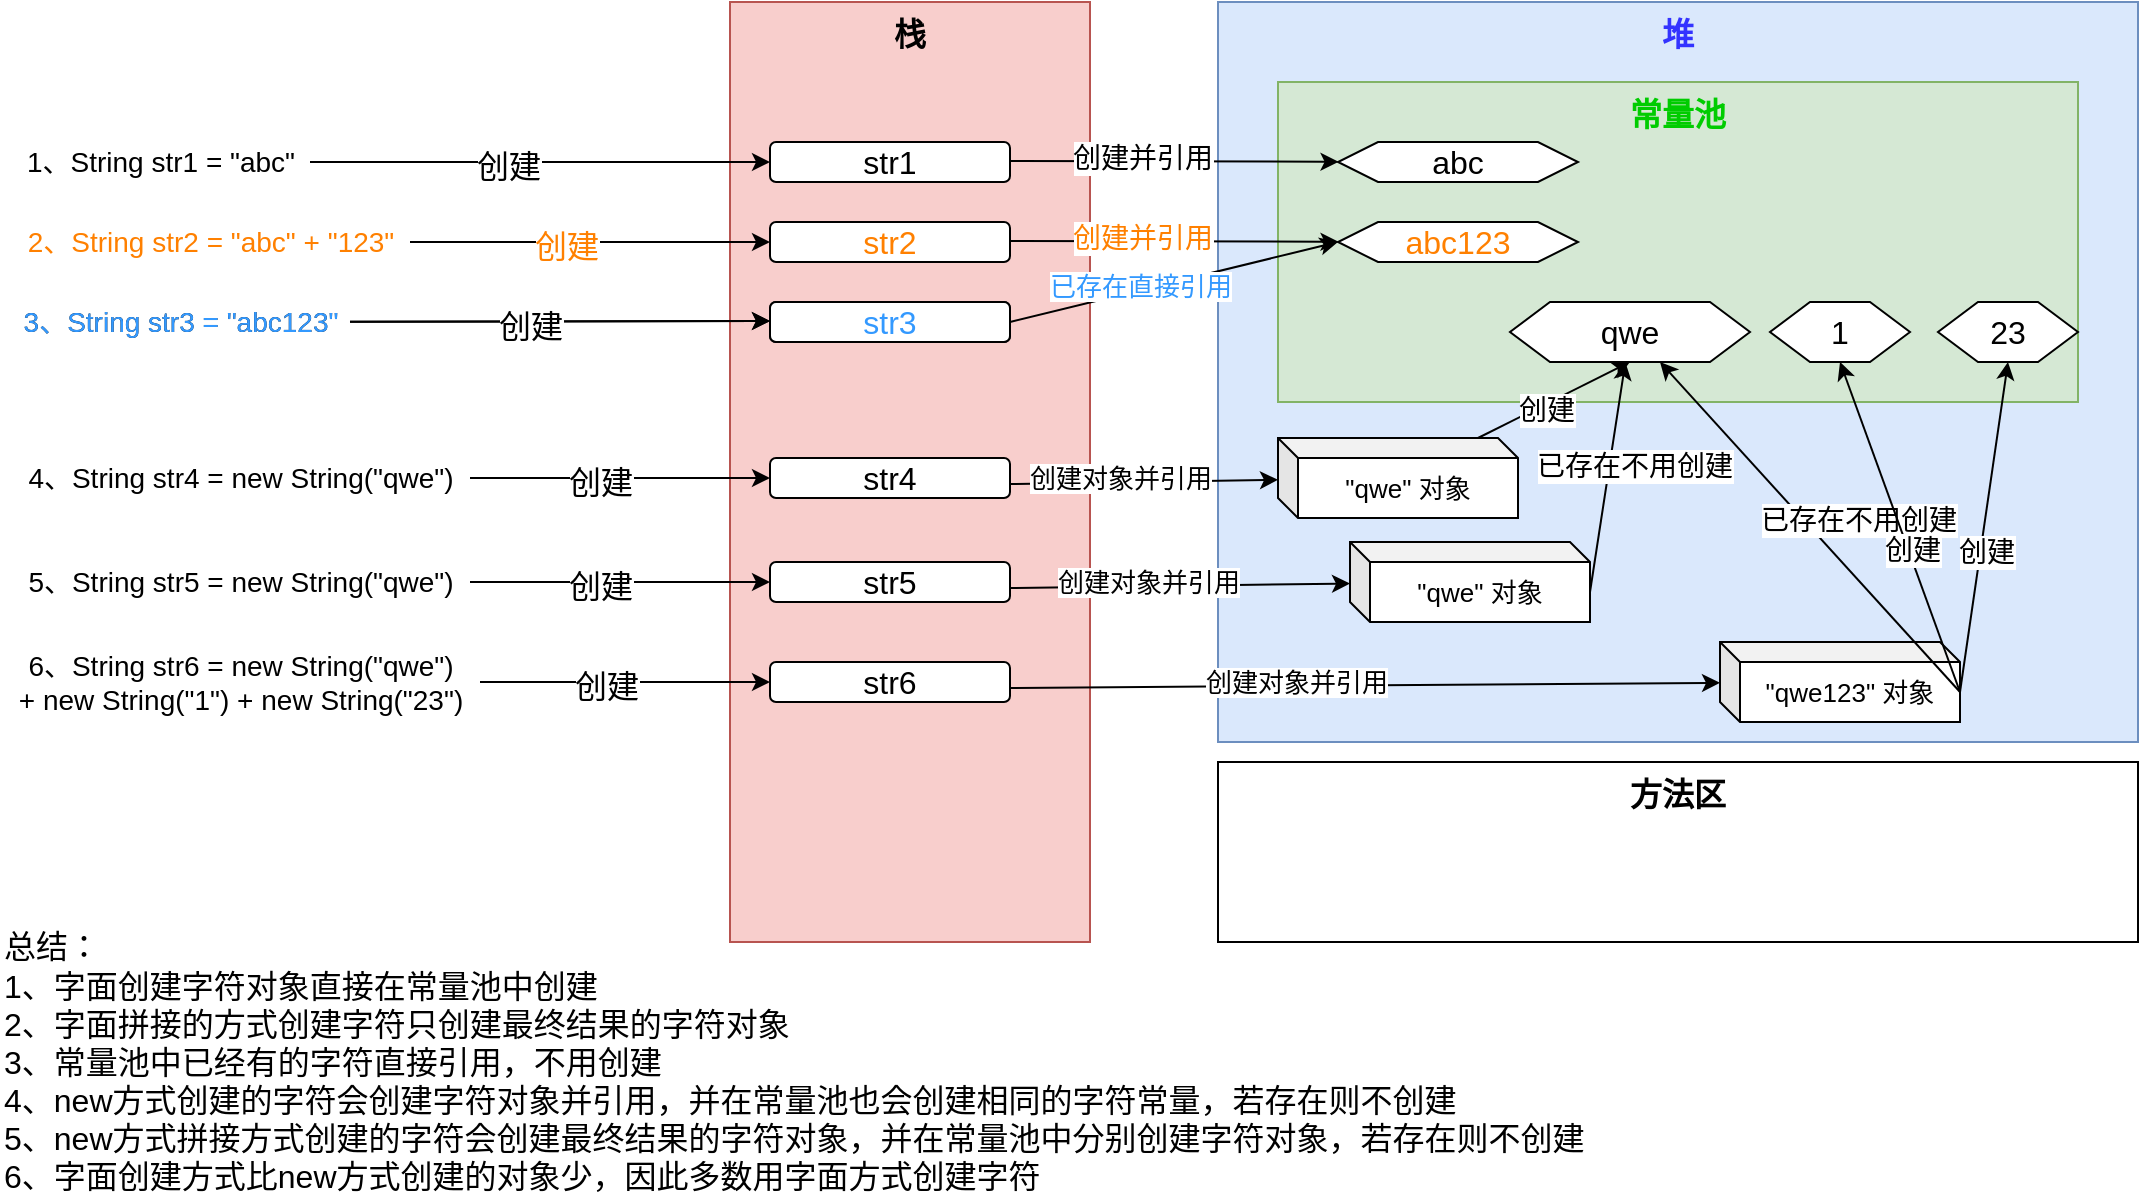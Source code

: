 <mxfile version="13.6.1" type="github">
  <diagram id="ncnsrwpVO72hItX7OUJh" name="Page-1">
    <mxGraphModel dx="2249" dy="762" grid="1" gridSize="10" guides="1" tooltips="1" connect="1" arrows="1" fold="1" page="1" pageScale="1" pageWidth="827" pageHeight="1169" math="0" shadow="0">
      <root>
        <mxCell id="0" />
        <mxCell id="1" parent="0" />
        <mxCell id="b4XtInaoXHlMPT_Rdzl1-1" value="栈" style="rounded=0;whiteSpace=wrap;html=1;align=center;verticalAlign=top;fontSize=16;fontStyle=1;fillColor=#f8cecc;strokeColor=#b85450;" vertex="1" parent="1">
          <mxGeometry x="90" y="190" width="180" height="470" as="geometry" />
        </mxCell>
        <mxCell id="b4XtInaoXHlMPT_Rdzl1-2" value="&lt;font color=&quot;#3333ff&quot;&gt;堆&lt;/font&gt;" style="rounded=0;whiteSpace=wrap;html=1;align=center;verticalAlign=top;fontSize=16;fontStyle=1;fillColor=#dae8fc;strokeColor=#6c8ebf;" vertex="1" parent="1">
          <mxGeometry x="334" y="190" width="460" height="370" as="geometry" />
        </mxCell>
        <mxCell id="b4XtInaoXHlMPT_Rdzl1-3" value="&lt;font color=&quot;#000000&quot;&gt;1、String str1 = &quot;abc&quot;&lt;/font&gt;" style="text;html=1;align=center;verticalAlign=middle;resizable=0;points=[];autosize=1;fontSize=14;fontColor=#FF3333;" vertex="1" parent="1">
          <mxGeometry x="-270" y="260" width="150" height="20" as="geometry" />
        </mxCell>
        <mxCell id="b4XtInaoXHlMPT_Rdzl1-4" value="方法区" style="rounded=0;whiteSpace=wrap;html=1;align=center;verticalAlign=top;fontSize=16;fontStyle=1" vertex="1" parent="1">
          <mxGeometry x="334" y="570" width="460" height="90" as="geometry" />
        </mxCell>
        <mxCell id="b4XtInaoXHlMPT_Rdzl1-5" value="&lt;font color=&quot;#00cc00&quot;&gt;常量池&lt;/font&gt;" style="rounded=0;whiteSpace=wrap;html=1;align=center;verticalAlign=top;fontSize=16;fontStyle=1;fillColor=#d5e8d4;strokeColor=#82b366;" vertex="1" parent="1">
          <mxGeometry x="364" y="230" width="400" height="160" as="geometry" />
        </mxCell>
        <mxCell id="b4XtInaoXHlMPT_Rdzl1-6" value="" style="endArrow=classic;html=1;fontSize=16;" edge="1" parent="1" source="b4XtInaoXHlMPT_Rdzl1-3" target="b4XtInaoXHlMPT_Rdzl1-9">
          <mxGeometry width="50" height="50" relative="1" as="geometry">
            <mxPoint x="410" y="170" as="sourcePoint" />
            <mxPoint x="460" y="120" as="targetPoint" />
          </mxGeometry>
        </mxCell>
        <mxCell id="b4XtInaoXHlMPT_Rdzl1-11" value="创建" style="edgeLabel;html=1;align=center;verticalAlign=middle;resizable=0;points=[];fontSize=16;" vertex="1" connectable="0" parent="b4XtInaoXHlMPT_Rdzl1-6">
          <mxGeometry x="-0.141" y="-2" relative="1" as="geometry">
            <mxPoint as="offset" />
          </mxGeometry>
        </mxCell>
        <mxCell id="b4XtInaoXHlMPT_Rdzl1-9" value="str1" style="rounded=1;whiteSpace=wrap;html=1;fontSize=16;align=center;" vertex="1" parent="1">
          <mxGeometry x="110" y="260" width="120" height="20" as="geometry" />
        </mxCell>
        <mxCell id="b4XtInaoXHlMPT_Rdzl1-12" value="&lt;font&gt;2、String str2 = &quot;abc&quot; + &quot;123&quot;&lt;/font&gt;" style="text;html=1;align=center;verticalAlign=middle;resizable=0;points=[];autosize=1;fontSize=14;fontColor=#FF8000;" vertex="1" parent="1">
          <mxGeometry x="-270" y="300" width="200" height="20" as="geometry" />
        </mxCell>
        <mxCell id="b4XtInaoXHlMPT_Rdzl1-14" value="str2" style="rounded=1;whiteSpace=wrap;html=1;fontSize=16;align=center;fontColor=#FF8000;" vertex="1" parent="1">
          <mxGeometry x="110" y="300" width="120" height="20" as="geometry" />
        </mxCell>
        <mxCell id="b4XtInaoXHlMPT_Rdzl1-17" value="abc" style="shape=hexagon;perimeter=hexagonPerimeter2;whiteSpace=wrap;html=1;fixedSize=1;fontSize=16;fontColor=#000000;align=center;" vertex="1" parent="1">
          <mxGeometry x="394" y="260" width="120" height="20" as="geometry" />
        </mxCell>
        <mxCell id="b4XtInaoXHlMPT_Rdzl1-18" value="abc123" style="shape=hexagon;perimeter=hexagonPerimeter2;whiteSpace=wrap;html=1;fixedSize=1;fontSize=16;align=center;fontColor=#FF8000;" vertex="1" parent="1">
          <mxGeometry x="394" y="300" width="120" height="20" as="geometry" />
        </mxCell>
        <mxCell id="b4XtInaoXHlMPT_Rdzl1-19" value="" style="endArrow=classic;html=1;fontSize=16;entryX=0;entryY=0.5;entryDx=0;entryDy=0;fontColor=#FF8000;" edge="1" parent="1" source="b4XtInaoXHlMPT_Rdzl1-12" target="b4XtInaoXHlMPT_Rdzl1-14">
          <mxGeometry width="50" height="50" relative="1" as="geometry">
            <mxPoint x="-80" y="350" as="sourcePoint" />
            <mxPoint x="90" y="350" as="targetPoint" />
          </mxGeometry>
        </mxCell>
        <mxCell id="b4XtInaoXHlMPT_Rdzl1-20" value="创建" style="edgeLabel;html=1;align=center;verticalAlign=middle;resizable=0;points=[];fontSize=16;fontColor=#FF8000;" vertex="1" connectable="0" parent="b4XtInaoXHlMPT_Rdzl1-19">
          <mxGeometry x="-0.141" y="-2" relative="1" as="geometry">
            <mxPoint as="offset" />
          </mxGeometry>
        </mxCell>
        <mxCell id="b4XtInaoXHlMPT_Rdzl1-23" value="&lt;font color=&quot;#000000&quot;&gt;4、String str4 = new String(&quot;qwe&quot;)&lt;/font&gt;" style="text;html=1;align=center;verticalAlign=middle;resizable=0;points=[];autosize=1;fontSize=14;fontColor=#FF3333;" vertex="1" parent="1">
          <mxGeometry x="-270" y="418" width="230" height="20" as="geometry" />
        </mxCell>
        <mxCell id="b4XtInaoXHlMPT_Rdzl1-24" value="str3" style="rounded=1;whiteSpace=wrap;html=1;fontSize=16;align=center;" vertex="1" parent="1">
          <mxGeometry x="110" y="340" width="120" height="20" as="geometry" />
        </mxCell>
        <mxCell id="b4XtInaoXHlMPT_Rdzl1-25" value="qwe" style="shape=hexagon;perimeter=hexagonPerimeter2;whiteSpace=wrap;html=1;fixedSize=1;fontSize=16;fontColor=#000000;align=center;" vertex="1" parent="1">
          <mxGeometry x="480" y="340" width="120" height="30" as="geometry" />
        </mxCell>
        <mxCell id="b4XtInaoXHlMPT_Rdzl1-27" value="&lt;font color=&quot;#000000&quot;&gt;3、String str3 = &quot;abc123&quot;&lt;/font&gt;" style="text;html=1;align=center;verticalAlign=middle;resizable=0;points=[];autosize=1;fontSize=14;fontColor=#FF3333;" vertex="1" parent="1">
          <mxGeometry x="-270" y="340" width="170" height="20" as="geometry" />
        </mxCell>
        <mxCell id="b4XtInaoXHlMPT_Rdzl1-28" value="" style="endArrow=classic;html=1;fontSize=16;entryX=0;entryY=0.5;entryDx=0;entryDy=0;" edge="1" parent="1" source="b4XtInaoXHlMPT_Rdzl1-27">
          <mxGeometry width="50" height="50" relative="1" as="geometry">
            <mxPoint x="-65" y="349.5" as="sourcePoint" />
            <mxPoint x="110" y="349.5" as="targetPoint" />
          </mxGeometry>
        </mxCell>
        <mxCell id="b4XtInaoXHlMPT_Rdzl1-29" value="创建" style="edgeLabel;html=1;align=center;verticalAlign=middle;resizable=0;points=[];fontSize=16;" vertex="1" connectable="0" parent="b4XtInaoXHlMPT_Rdzl1-28">
          <mxGeometry x="-0.141" y="-2" relative="1" as="geometry">
            <mxPoint as="offset" />
          </mxGeometry>
        </mxCell>
        <mxCell id="b4XtInaoXHlMPT_Rdzl1-30" value="" style="endArrow=classic;html=1;fontSize=16;entryX=0;entryY=0.5;entryDx=0;entryDy=0;exitX=1;exitY=0.5;exitDx=0;exitDy=0;fontColor=#3399FF;" edge="1" parent="1" source="b4XtInaoXHlMPT_Rdzl1-24" target="b4XtInaoXHlMPT_Rdzl1-18">
          <mxGeometry width="50" height="50" relative="1" as="geometry">
            <mxPoint x="240" y="319.5" as="sourcePoint" />
            <mxPoint x="370" y="320" as="targetPoint" />
          </mxGeometry>
        </mxCell>
        <mxCell id="b4XtInaoXHlMPT_Rdzl1-31" value="已存在直接引用" style="edgeLabel;html=1;align=center;verticalAlign=middle;resizable=0;points=[];fontSize=13;fontColor=#3399FF;" vertex="1" connectable="0" parent="b4XtInaoXHlMPT_Rdzl1-30">
          <mxGeometry x="-0.2" y="2" relative="1" as="geometry">
            <mxPoint as="offset" />
          </mxGeometry>
        </mxCell>
        <mxCell id="b4XtInaoXHlMPT_Rdzl1-33" value="" style="endArrow=classic;html=1;fontSize=16;fontColor=#FF3333;" edge="1" parent="1" target="b4XtInaoXHlMPT_Rdzl1-17">
          <mxGeometry width="50" height="50" relative="1" as="geometry">
            <mxPoint x="230" y="269.5" as="sourcePoint" />
            <mxPoint x="360" y="270" as="targetPoint" />
          </mxGeometry>
        </mxCell>
        <mxCell id="b4XtInaoXHlMPT_Rdzl1-34" value="创建并引用" style="edgeLabel;html=1;align=center;verticalAlign=middle;resizable=0;points=[];fontSize=14;fontColor=#000000;" vertex="1" connectable="0" parent="b4XtInaoXHlMPT_Rdzl1-33">
          <mxGeometry x="-0.2" y="2" relative="1" as="geometry">
            <mxPoint as="offset" />
          </mxGeometry>
        </mxCell>
        <mxCell id="b4XtInaoXHlMPT_Rdzl1-35" value="" style="endArrow=classic;html=1;fontSize=16;fontColor=#FF8000;" edge="1" parent="1" target="b4XtInaoXHlMPT_Rdzl1-18">
          <mxGeometry width="50" height="50" relative="1" as="geometry">
            <mxPoint x="230" y="309.5" as="sourcePoint" />
            <mxPoint x="360" y="310" as="targetPoint" />
          </mxGeometry>
        </mxCell>
        <mxCell id="b4XtInaoXHlMPT_Rdzl1-36" value="创建并引用" style="edgeLabel;html=1;align=center;verticalAlign=middle;resizable=0;points=[];fontSize=14;fontColor=#FF8000;" vertex="1" connectable="0" parent="b4XtInaoXHlMPT_Rdzl1-35">
          <mxGeometry x="-0.2" y="2" relative="1" as="geometry">
            <mxPoint as="offset" />
          </mxGeometry>
        </mxCell>
        <mxCell id="b4XtInaoXHlMPT_Rdzl1-37" value="str4" style="rounded=1;whiteSpace=wrap;html=1;fontSize=16;align=center;" vertex="1" parent="1">
          <mxGeometry x="110" y="418" width="120" height="20" as="geometry" />
        </mxCell>
        <mxCell id="b4XtInaoXHlMPT_Rdzl1-38" value="" style="endArrow=classic;html=1;fontSize=16;" edge="1" parent="1" source="b4XtInaoXHlMPT_Rdzl1-23">
          <mxGeometry width="50" height="50" relative="1" as="geometry">
            <mxPoint x="-35" y="428.364" as="sourcePoint" />
            <mxPoint x="110" y="428" as="targetPoint" />
          </mxGeometry>
        </mxCell>
        <mxCell id="b4XtInaoXHlMPT_Rdzl1-39" value="创建" style="edgeLabel;html=1;align=center;verticalAlign=middle;resizable=0;points=[];fontSize=16;" vertex="1" connectable="0" parent="b4XtInaoXHlMPT_Rdzl1-38">
          <mxGeometry x="-0.141" y="-2" relative="1" as="geometry">
            <mxPoint as="offset" />
          </mxGeometry>
        </mxCell>
        <mxCell id="b4XtInaoXHlMPT_Rdzl1-40" value="&quot;qwe&quot; 对象" style="shape=cube;whiteSpace=wrap;html=1;boundedLbl=1;backgroundOutline=1;darkOpacity=0.05;darkOpacity2=0.1;fontSize=13;fontColor=#000000;align=center;size=10;" vertex="1" parent="1">
          <mxGeometry x="364" y="408" width="120" height="40" as="geometry" />
        </mxCell>
        <mxCell id="b4XtInaoXHlMPT_Rdzl1-41" value="" style="endArrow=classic;html=1;fontSize=16;fontColor=#FF3333;" edge="1" parent="1" target="b4XtInaoXHlMPT_Rdzl1-40">
          <mxGeometry width="50" height="50" relative="1" as="geometry">
            <mxPoint x="230" y="431" as="sourcePoint" />
            <mxPoint x="340" y="390" as="targetPoint" />
          </mxGeometry>
        </mxCell>
        <mxCell id="b4XtInaoXHlMPT_Rdzl1-42" value="创建对象并引用" style="edgeLabel;html=1;align=center;verticalAlign=middle;resizable=0;points=[];fontSize=13;fontColor=#000000;" vertex="1" connectable="0" parent="b4XtInaoXHlMPT_Rdzl1-41">
          <mxGeometry x="-0.2" y="2" relative="1" as="geometry">
            <mxPoint x="1" as="offset" />
          </mxGeometry>
        </mxCell>
        <mxCell id="b4XtInaoXHlMPT_Rdzl1-43" value="" style="endArrow=classic;html=1;fontSize=16;entryX=0.5;entryY=1;entryDx=0;entryDy=0;" edge="1" parent="1" source="b4XtInaoXHlMPT_Rdzl1-40" target="b4XtInaoXHlMPT_Rdzl1-25">
          <mxGeometry width="50" height="50" relative="1" as="geometry">
            <mxPoint x="341" y="390" as="sourcePoint" />
            <mxPoint x="486" y="390" as="targetPoint" />
          </mxGeometry>
        </mxCell>
        <mxCell id="b4XtInaoXHlMPT_Rdzl1-44" value="创建" style="edgeLabel;html=1;align=center;verticalAlign=middle;resizable=0;points=[];fontSize=14;" vertex="1" connectable="0" parent="b4XtInaoXHlMPT_Rdzl1-43">
          <mxGeometry x="-0.141" y="-2" relative="1" as="geometry">
            <mxPoint as="offset" />
          </mxGeometry>
        </mxCell>
        <mxCell id="b4XtInaoXHlMPT_Rdzl1-45" value="&lt;font color=&quot;#000000&quot;&gt;5、String str5 = new String(&quot;qwe&quot;)&lt;/font&gt;" style="text;html=1;align=center;verticalAlign=middle;resizable=0;points=[];autosize=1;fontSize=14;fontColor=#FF3333;" vertex="1" parent="1">
          <mxGeometry x="-270" y="470" width="230" height="20" as="geometry" />
        </mxCell>
        <mxCell id="b4XtInaoXHlMPT_Rdzl1-46" value="str5" style="rounded=1;whiteSpace=wrap;html=1;fontSize=16;align=center;" vertex="1" parent="1">
          <mxGeometry x="110" y="470" width="120" height="20" as="geometry" />
        </mxCell>
        <mxCell id="b4XtInaoXHlMPT_Rdzl1-47" value="" style="endArrow=classic;html=1;fontSize=16;" edge="1" parent="1" source="b4XtInaoXHlMPT_Rdzl1-45">
          <mxGeometry width="50" height="50" relative="1" as="geometry">
            <mxPoint x="-35" y="480.364" as="sourcePoint" />
            <mxPoint x="110" y="480" as="targetPoint" />
          </mxGeometry>
        </mxCell>
        <mxCell id="b4XtInaoXHlMPT_Rdzl1-48" value="创建" style="edgeLabel;html=1;align=center;verticalAlign=middle;resizable=0;points=[];fontSize=16;" vertex="1" connectable="0" parent="b4XtInaoXHlMPT_Rdzl1-47">
          <mxGeometry x="-0.141" y="-2" relative="1" as="geometry">
            <mxPoint as="offset" />
          </mxGeometry>
        </mxCell>
        <mxCell id="b4XtInaoXHlMPT_Rdzl1-49" value="&quot;qwe&quot; 对象" style="shape=cube;whiteSpace=wrap;html=1;boundedLbl=1;backgroundOutline=1;darkOpacity=0.05;darkOpacity2=0.1;fontSize=13;fontColor=#000000;align=center;size=10;" vertex="1" parent="1">
          <mxGeometry x="400" y="460" width="120" height="40" as="geometry" />
        </mxCell>
        <mxCell id="b4XtInaoXHlMPT_Rdzl1-50" value="" style="endArrow=classic;html=1;fontSize=16;fontColor=#FF3333;" edge="1" parent="1" target="b4XtInaoXHlMPT_Rdzl1-49">
          <mxGeometry width="50" height="50" relative="1" as="geometry">
            <mxPoint x="230" y="483" as="sourcePoint" />
            <mxPoint x="340" y="442" as="targetPoint" />
          </mxGeometry>
        </mxCell>
        <mxCell id="b4XtInaoXHlMPT_Rdzl1-51" value="创建对象并引用" style="edgeLabel;html=1;align=center;verticalAlign=middle;resizable=0;points=[];fontSize=13;fontColor=#000000;" vertex="1" connectable="0" parent="b4XtInaoXHlMPT_Rdzl1-50">
          <mxGeometry x="-0.2" y="2" relative="1" as="geometry">
            <mxPoint x="1" as="offset" />
          </mxGeometry>
        </mxCell>
        <mxCell id="b4XtInaoXHlMPT_Rdzl1-52" value="" style="endArrow=classic;html=1;fontSize=16;exitX=0;exitY=0;exitDx=120;exitDy=25;exitPerimeter=0;" edge="1" parent="1" source="b4XtInaoXHlMPT_Rdzl1-49" target="b4XtInaoXHlMPT_Rdzl1-25">
          <mxGeometry width="50" height="50" relative="1" as="geometry">
            <mxPoint x="472.529" y="418" as="sourcePoint" />
            <mxPoint x="565" y="370" as="targetPoint" />
          </mxGeometry>
        </mxCell>
        <mxCell id="b4XtInaoXHlMPT_Rdzl1-53" value="已存在不用创建" style="edgeLabel;html=1;align=center;verticalAlign=middle;resizable=0;points=[];fontSize=14;" vertex="1" connectable="0" parent="b4XtInaoXHlMPT_Rdzl1-52">
          <mxGeometry x="-0.141" y="-2" relative="1" as="geometry">
            <mxPoint x="11.93" y="-14.19" as="offset" />
          </mxGeometry>
        </mxCell>
        <mxCell id="b4XtInaoXHlMPT_Rdzl1-54" value="&lt;font color=&quot;#000000&quot;&gt;6、String str6 = new String(&quot;qwe&quot;) &lt;br&gt;+&amp;nbsp;new String(&quot;1&quot;) + new String(&quot;23&quot;)&lt;/font&gt;" style="text;html=1;align=center;verticalAlign=middle;resizable=0;points=[];autosize=1;fontSize=14;fontColor=#FF3333;" vertex="1" parent="1">
          <mxGeometry x="-275" y="510" width="240" height="40" as="geometry" />
        </mxCell>
        <mxCell id="b4XtInaoXHlMPT_Rdzl1-55" value="str6" style="rounded=1;whiteSpace=wrap;html=1;fontSize=16;align=center;" vertex="1" parent="1">
          <mxGeometry x="110" y="520" width="120" height="20" as="geometry" />
        </mxCell>
        <mxCell id="b4XtInaoXHlMPT_Rdzl1-56" value="" style="endArrow=classic;html=1;fontSize=16;" edge="1" parent="1" source="b4XtInaoXHlMPT_Rdzl1-54">
          <mxGeometry width="50" height="50" relative="1" as="geometry">
            <mxPoint x="-35" y="530.364" as="sourcePoint" />
            <mxPoint x="110" y="530" as="targetPoint" />
          </mxGeometry>
        </mxCell>
        <mxCell id="b4XtInaoXHlMPT_Rdzl1-57" value="创建" style="edgeLabel;html=1;align=center;verticalAlign=middle;resizable=0;points=[];fontSize=16;" vertex="1" connectable="0" parent="b4XtInaoXHlMPT_Rdzl1-56">
          <mxGeometry x="-0.141" y="-2" relative="1" as="geometry">
            <mxPoint as="offset" />
          </mxGeometry>
        </mxCell>
        <mxCell id="b4XtInaoXHlMPT_Rdzl1-58" value="&quot;qwe123&quot; 对象" style="shape=cube;whiteSpace=wrap;html=1;boundedLbl=1;backgroundOutline=1;darkOpacity=0.05;darkOpacity2=0.1;fontSize=13;fontColor=#000000;align=center;size=10;" vertex="1" parent="1">
          <mxGeometry x="585" y="510" width="120" height="40" as="geometry" />
        </mxCell>
        <mxCell id="b4XtInaoXHlMPT_Rdzl1-59" value="" style="endArrow=classic;html=1;fontSize=16;fontColor=#FF3333;" edge="1" parent="1" target="b4XtInaoXHlMPT_Rdzl1-58">
          <mxGeometry width="50" height="50" relative="1" as="geometry">
            <mxPoint x="230" y="533" as="sourcePoint" />
            <mxPoint x="340" y="492" as="targetPoint" />
          </mxGeometry>
        </mxCell>
        <mxCell id="b4XtInaoXHlMPT_Rdzl1-60" value="创建对象并引用" style="edgeLabel;html=1;align=center;verticalAlign=middle;resizable=0;points=[];fontSize=13;fontColor=#000000;" vertex="1" connectable="0" parent="b4XtInaoXHlMPT_Rdzl1-59">
          <mxGeometry x="-0.2" y="2" relative="1" as="geometry">
            <mxPoint x="1" as="offset" />
          </mxGeometry>
        </mxCell>
        <mxCell id="b4XtInaoXHlMPT_Rdzl1-61" value="" style="endArrow=classic;html=1;fontSize=16;exitX=0;exitY=0;exitDx=120;exitDy=25;exitPerimeter=0;entryX=0.625;entryY=1;entryDx=0;entryDy=0;" edge="1" parent="1" source="b4XtInaoXHlMPT_Rdzl1-58" target="b4XtInaoXHlMPT_Rdzl1-25">
          <mxGeometry width="50" height="50" relative="1" as="geometry">
            <mxPoint x="494" y="495" as="sourcePoint" />
            <mxPoint x="545.852" y="370" as="targetPoint" />
          </mxGeometry>
        </mxCell>
        <mxCell id="b4XtInaoXHlMPT_Rdzl1-62" value="已存在不用创建" style="edgeLabel;html=1;align=center;verticalAlign=middle;resizable=0;points=[];fontSize=14;" vertex="1" connectable="0" parent="b4XtInaoXHlMPT_Rdzl1-61">
          <mxGeometry x="-0.141" y="-2" relative="1" as="geometry">
            <mxPoint x="11.93" y="-14.19" as="offset" />
          </mxGeometry>
        </mxCell>
        <mxCell id="b4XtInaoXHlMPT_Rdzl1-63" value="1" style="shape=hexagon;perimeter=hexagonPerimeter2;whiteSpace=wrap;html=1;fixedSize=1;fontSize=16;fontColor=#000000;align=center;" vertex="1" parent="1">
          <mxGeometry x="610" y="340" width="70" height="30" as="geometry" />
        </mxCell>
        <mxCell id="b4XtInaoXHlMPT_Rdzl1-64" value="23" style="shape=hexagon;perimeter=hexagonPerimeter2;whiteSpace=wrap;html=1;fixedSize=1;fontSize=16;fontColor=#000000;align=center;" vertex="1" parent="1">
          <mxGeometry x="694" y="340" width="70" height="30" as="geometry" />
        </mxCell>
        <mxCell id="b4XtInaoXHlMPT_Rdzl1-65" value="" style="endArrow=classic;html=1;fontSize=16;entryX=0.5;entryY=1;entryDx=0;entryDy=0;exitX=0;exitY=0;exitDx=120;exitDy=25;exitPerimeter=0;" edge="1" parent="1" source="b4XtInaoXHlMPT_Rdzl1-58" target="b4XtInaoXHlMPT_Rdzl1-63">
          <mxGeometry width="50" height="50" relative="1" as="geometry">
            <mxPoint x="474" y="418" as="sourcePoint" />
            <mxPoint x="550" y="380" as="targetPoint" />
          </mxGeometry>
        </mxCell>
        <mxCell id="b4XtInaoXHlMPT_Rdzl1-66" value="创建" style="edgeLabel;html=1;align=center;verticalAlign=middle;resizable=0;points=[];fontSize=14;" vertex="1" connectable="0" parent="b4XtInaoXHlMPT_Rdzl1-65">
          <mxGeometry x="-0.141" y="-2" relative="1" as="geometry">
            <mxPoint as="offset" />
          </mxGeometry>
        </mxCell>
        <mxCell id="b4XtInaoXHlMPT_Rdzl1-67" value="" style="endArrow=classic;html=1;fontSize=16;entryX=0.5;entryY=1;entryDx=0;entryDy=0;exitX=0;exitY=0;exitDx=120;exitDy=25;exitPerimeter=0;" edge="1" parent="1" source="b4XtInaoXHlMPT_Rdzl1-58" target="b4XtInaoXHlMPT_Rdzl1-64">
          <mxGeometry width="50" height="50" relative="1" as="geometry">
            <mxPoint x="494" y="545" as="sourcePoint" />
            <mxPoint x="655" y="380" as="targetPoint" />
          </mxGeometry>
        </mxCell>
        <mxCell id="b4XtInaoXHlMPT_Rdzl1-68" value="创建" style="edgeLabel;html=1;align=center;verticalAlign=middle;resizable=0;points=[];fontSize=14;" vertex="1" connectable="0" parent="b4XtInaoXHlMPT_Rdzl1-67">
          <mxGeometry x="-0.141" y="-2" relative="1" as="geometry">
            <mxPoint as="offset" />
          </mxGeometry>
        </mxCell>
        <mxCell id="b4XtInaoXHlMPT_Rdzl1-69" value="总结：&lt;br style=&quot;font-size: 16px;&quot;&gt;1、字面创建字符对象直接在常量池中创建&lt;br style=&quot;font-size: 16px;&quot;&gt;2、字面拼接的方式创建字符只创建最终结果的字符对象&lt;br style=&quot;font-size: 16px;&quot;&gt;3、常量池中已经有的字符直接引用，不用创建&lt;br style=&quot;font-size: 16px;&quot;&gt;4、new方式创建的字符会创建字符对象并引用，并在常量池也会创建相同的字符常量，若存在则不创建&lt;br style=&quot;font-size: 16px;&quot;&gt;5、new方式拼接方式创建的字符会创建最终结果的字符对象，并在常量池中分别创建字符对象，若存在则不创建&lt;br style=&quot;font-size: 16px;&quot;&gt;6、字面创建方式比new方式创建的对象少，因此多数用字面方式创建字符" style="text;html=1;align=left;verticalAlign=middle;resizable=0;points=[];autosize=1;fontSize=16;fontColor=#000000;" vertex="1" parent="1">
          <mxGeometry x="-275" y="650" width="810" height="140" as="geometry" />
        </mxCell>
        <mxCell id="b4XtInaoXHlMPT_Rdzl1-70" value="str3" style="rounded=1;whiteSpace=wrap;html=1;fontSize=16;align=center;fontColor=#3399FF;" vertex="1" parent="1">
          <mxGeometry x="110" y="340" width="120" height="20" as="geometry" />
        </mxCell>
        <mxCell id="b4XtInaoXHlMPT_Rdzl1-71" value="&lt;font&gt;3、String str3 = &quot;abc123&quot;&lt;/font&gt;" style="text;html=1;align=center;verticalAlign=middle;resizable=0;points=[];autosize=1;fontSize=14;fontColor=#3399FF;" vertex="1" parent="1">
          <mxGeometry x="-270" y="340" width="170" height="20" as="geometry" />
        </mxCell>
        <mxCell id="b4XtInaoXHlMPT_Rdzl1-72" value="" style="endArrow=classic;html=1;fontSize=16;entryX=0;entryY=0.5;entryDx=0;entryDy=0;fontColor=#3399FF;" edge="1" source="b4XtInaoXHlMPT_Rdzl1-71" parent="1">
          <mxGeometry width="50" height="50" relative="1" as="geometry">
            <mxPoint x="-65" y="349.5" as="sourcePoint" />
            <mxPoint x="110" y="349.5" as="targetPoint" />
          </mxGeometry>
        </mxCell>
        <mxCell id="b4XtInaoXHlMPT_Rdzl1-73" value="创建" style="edgeLabel;html=1;align=center;verticalAlign=middle;resizable=0;points=[];fontSize=16;" vertex="1" connectable="0" parent="b4XtInaoXHlMPT_Rdzl1-72">
          <mxGeometry x="-0.141" y="-2" relative="1" as="geometry">
            <mxPoint as="offset" />
          </mxGeometry>
        </mxCell>
      </root>
    </mxGraphModel>
  </diagram>
</mxfile>
